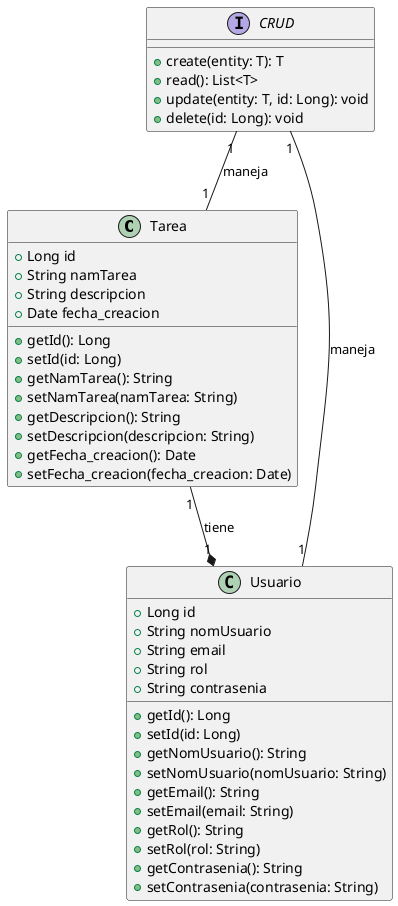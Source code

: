 @startuml
class Tarea {
    +Long id
    +String namTarea
    +String descripcion
    +Date fecha_creacion
    +getId(): Long
    +setId(id: Long)
    +getNamTarea(): String
    +setNamTarea(namTarea: String)
    +getDescripcion(): String
    +setDescripcion(descripcion: String)
    +getFecha_creacion(): Date
    +setFecha_creacion(fecha_creacion: Date)
}

class Usuario {
    +Long id
    +String nomUsuario
    +String email
    +String rol
    +String contrasenia
    +getId(): Long
    +setId(id: Long)
    +getNomUsuario(): String
    +setNomUsuario(nomUsuario: String)
    +getEmail(): String
    +setEmail(email: String)
    +getRol(): String
    +setRol(rol: String)
    +getContrasenia(): String
    +setContrasenia(contrasenia: String)
}

interface CRUD {
    +create(entity: T): T
    +read(): List<T>
    +update(entity: T, id: Long): void
    +delete(id: Long): void
}

Tarea "1" --* "1" Usuario : tiene
CRUD "1" -- "1" Tarea : maneja
CRUD "1" -- "1" Usuario : maneja

@enduml
